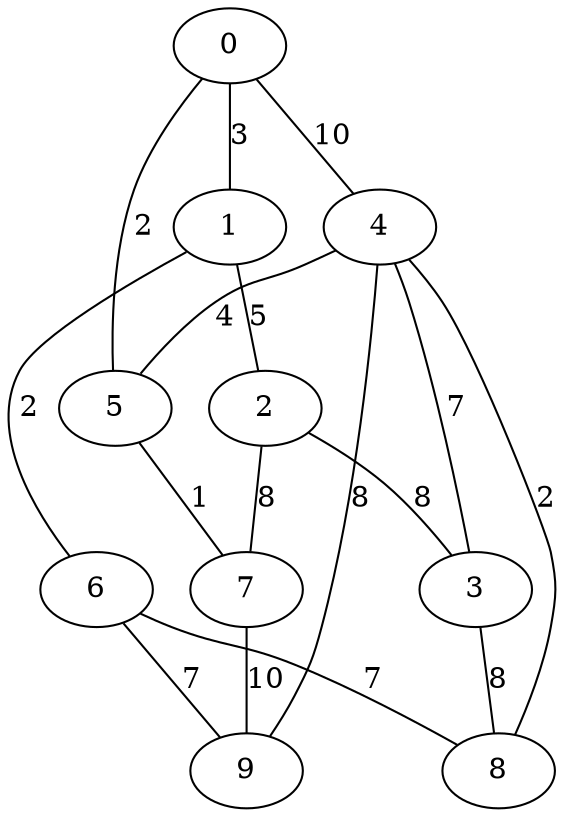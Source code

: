 strict graph  {
0;
1;
4;
5;
2;
6;
3;
7;
8;
9;
0 -- 1  [label=3];
0 -- 4  [label=10];
0 -- 5  [label=2];
1 -- 2  [label=5];
1 -- 6  [label=2];
4 -- 3  [label=7];
4 -- 5  [label=4];
4 -- 8  [label=2];
4 -- 9  [label=8];
5 -- 7  [label=1];
2 -- 3  [label=8];
2 -- 7  [label=8];
6 -- 8  [label=7];
6 -- 9  [label=7];
3 -- 8  [label=8];
7 -- 9  [label=10];
}

